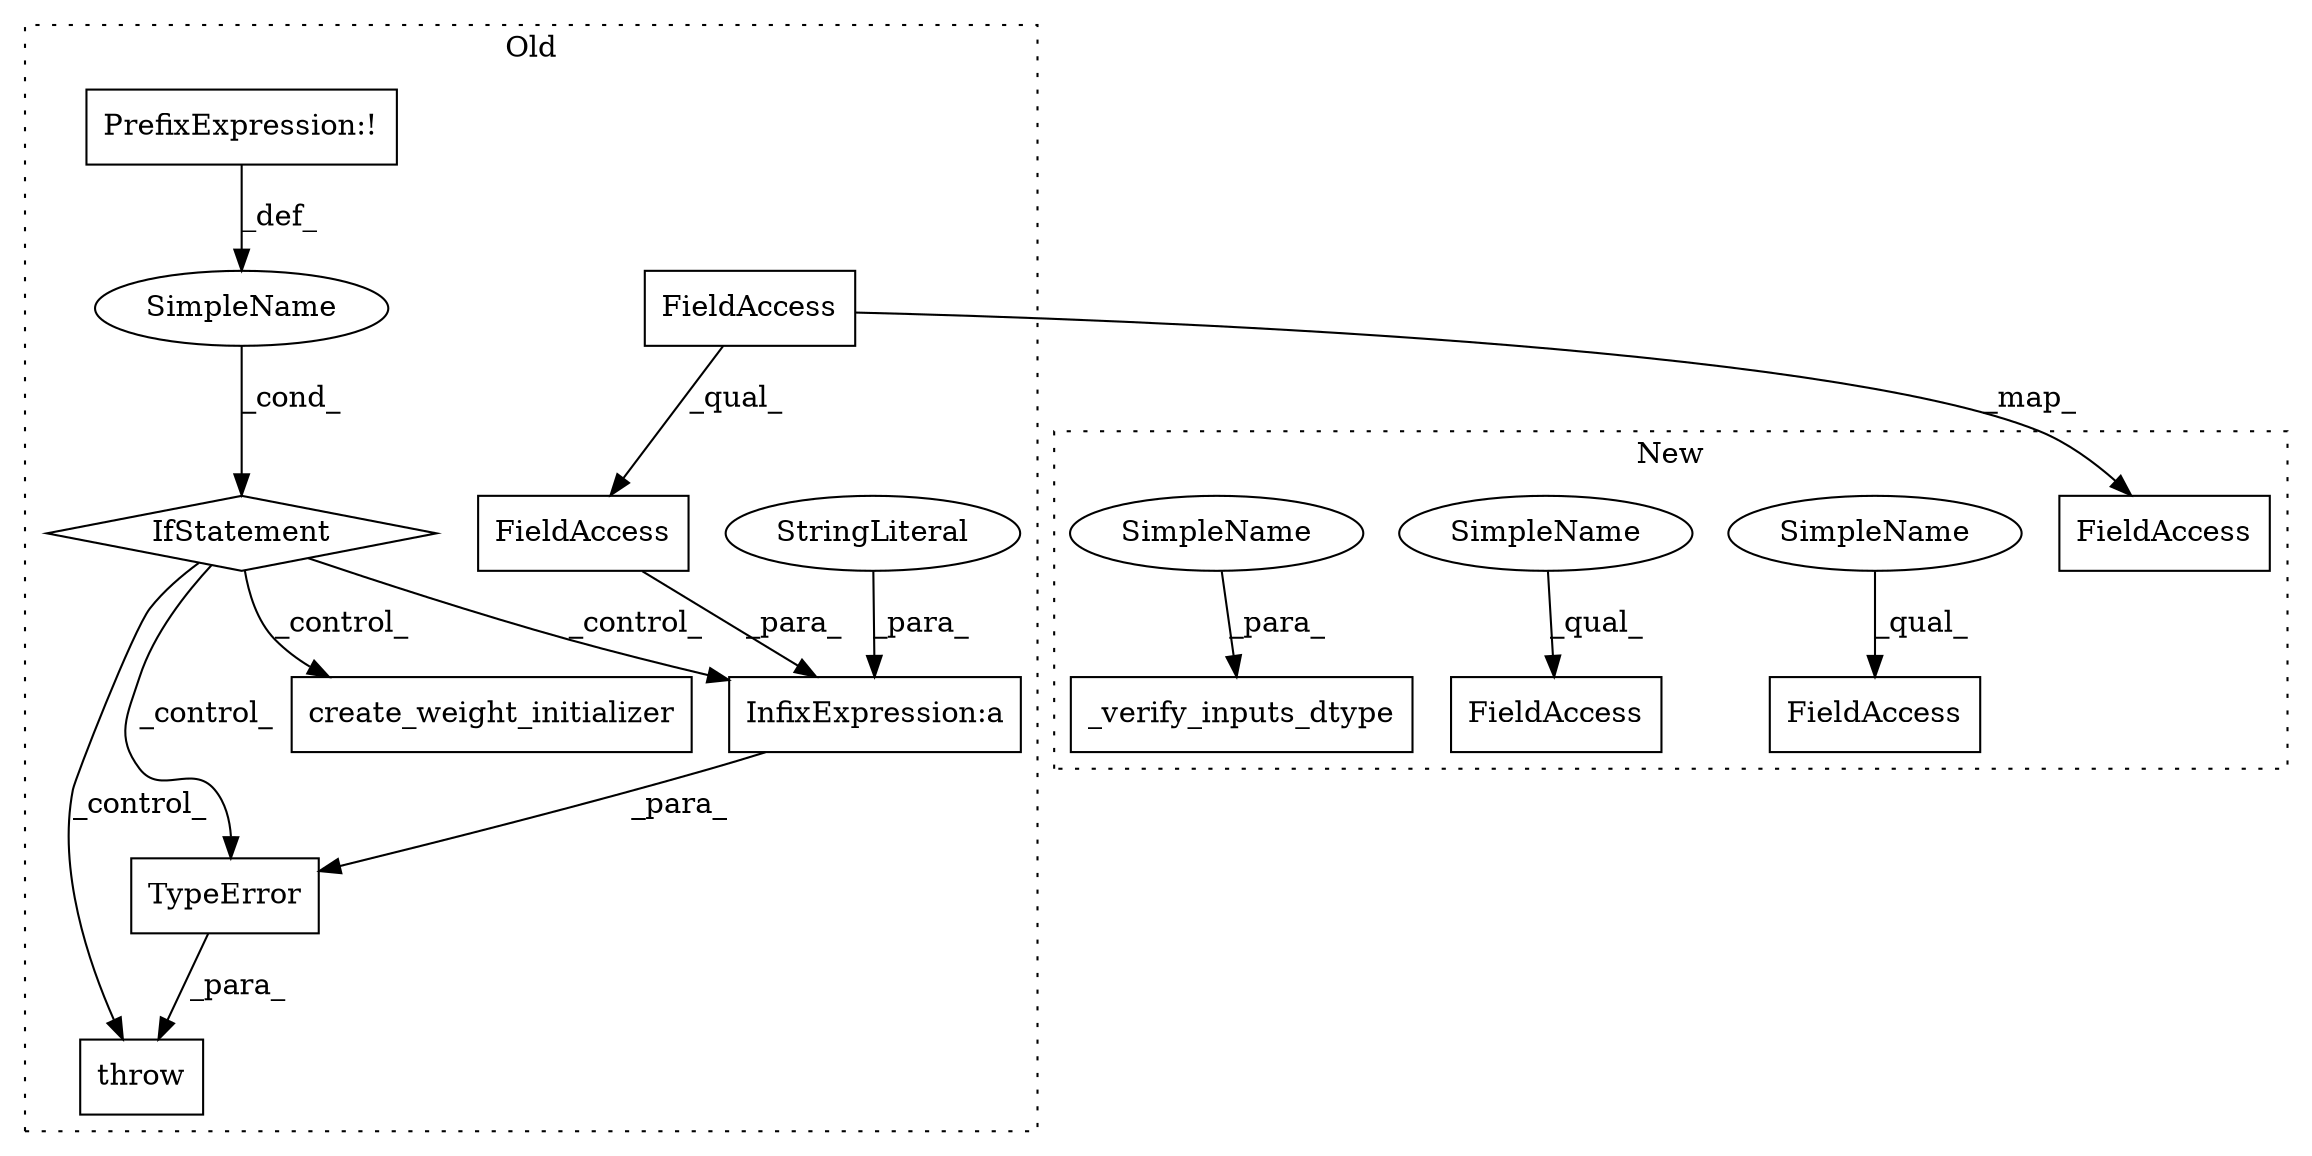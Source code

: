 digraph G {
subgraph cluster0 {
1 [label="TypeError" a="32" s="49682,49762" l="10,1" shape="box"];
3 [label="SimpleName" a="42" s="" l="" shape="ellipse"];
4 [label="throw" a="53" s="49676" l="6" shape="box"];
5 [label="PrefixExpression:!" a="38" s="49614" l="1" shape="box"];
7 [label="IfStatement" a="25" s="49610,49666" l="4,2" shape="diamond"];
8 [label="create_weight_initializer" a="32" s="50335,50373" l="26,1" shape="box"];
10 [label="InfixExpression:a" a="27" s="49742" l="3" shape="box"];
11 [label="StringLiteral" a="45" s="49692" l="50" shape="ellipse"];
12 [label="FieldAccess" a="22" s="49745" l="17" shape="box"];
13 [label="FieldAccess" a="22" s="49745" l="12" shape="box"];
label = "Old";
style="dotted";
}
subgraph cluster1 {
2 [label="_verify_inputs_dtype" a="32" s="49455,49482" l="21,1" shape="box"];
6 [label="FieldAccess" a="22" s="50442" l="12" shape="box"];
9 [label="FieldAccess" a="22" s="50715" l="12" shape="box"];
14 [label="FieldAccess" a="22" s="50291" l="12" shape="box"];
15 [label="SimpleName" a="42" s="50442" l="6" shape="ellipse"];
16 [label="SimpleName" a="42" s="50715" l="6" shape="ellipse"];
17 [label="SimpleName" a="42" s="49476" l="6" shape="ellipse"];
label = "New";
style="dotted";
}
1 -> 4 [label="_para_"];
3 -> 7 [label="_cond_"];
5 -> 3 [label="_def_"];
7 -> 1 [label="_control_"];
7 -> 8 [label="_control_"];
7 -> 10 [label="_control_"];
7 -> 4 [label="_control_"];
10 -> 1 [label="_para_"];
11 -> 10 [label="_para_"];
12 -> 10 [label="_para_"];
13 -> 12 [label="_qual_"];
13 -> 14 [label="_map_"];
15 -> 6 [label="_qual_"];
16 -> 9 [label="_qual_"];
17 -> 2 [label="_para_"];
}